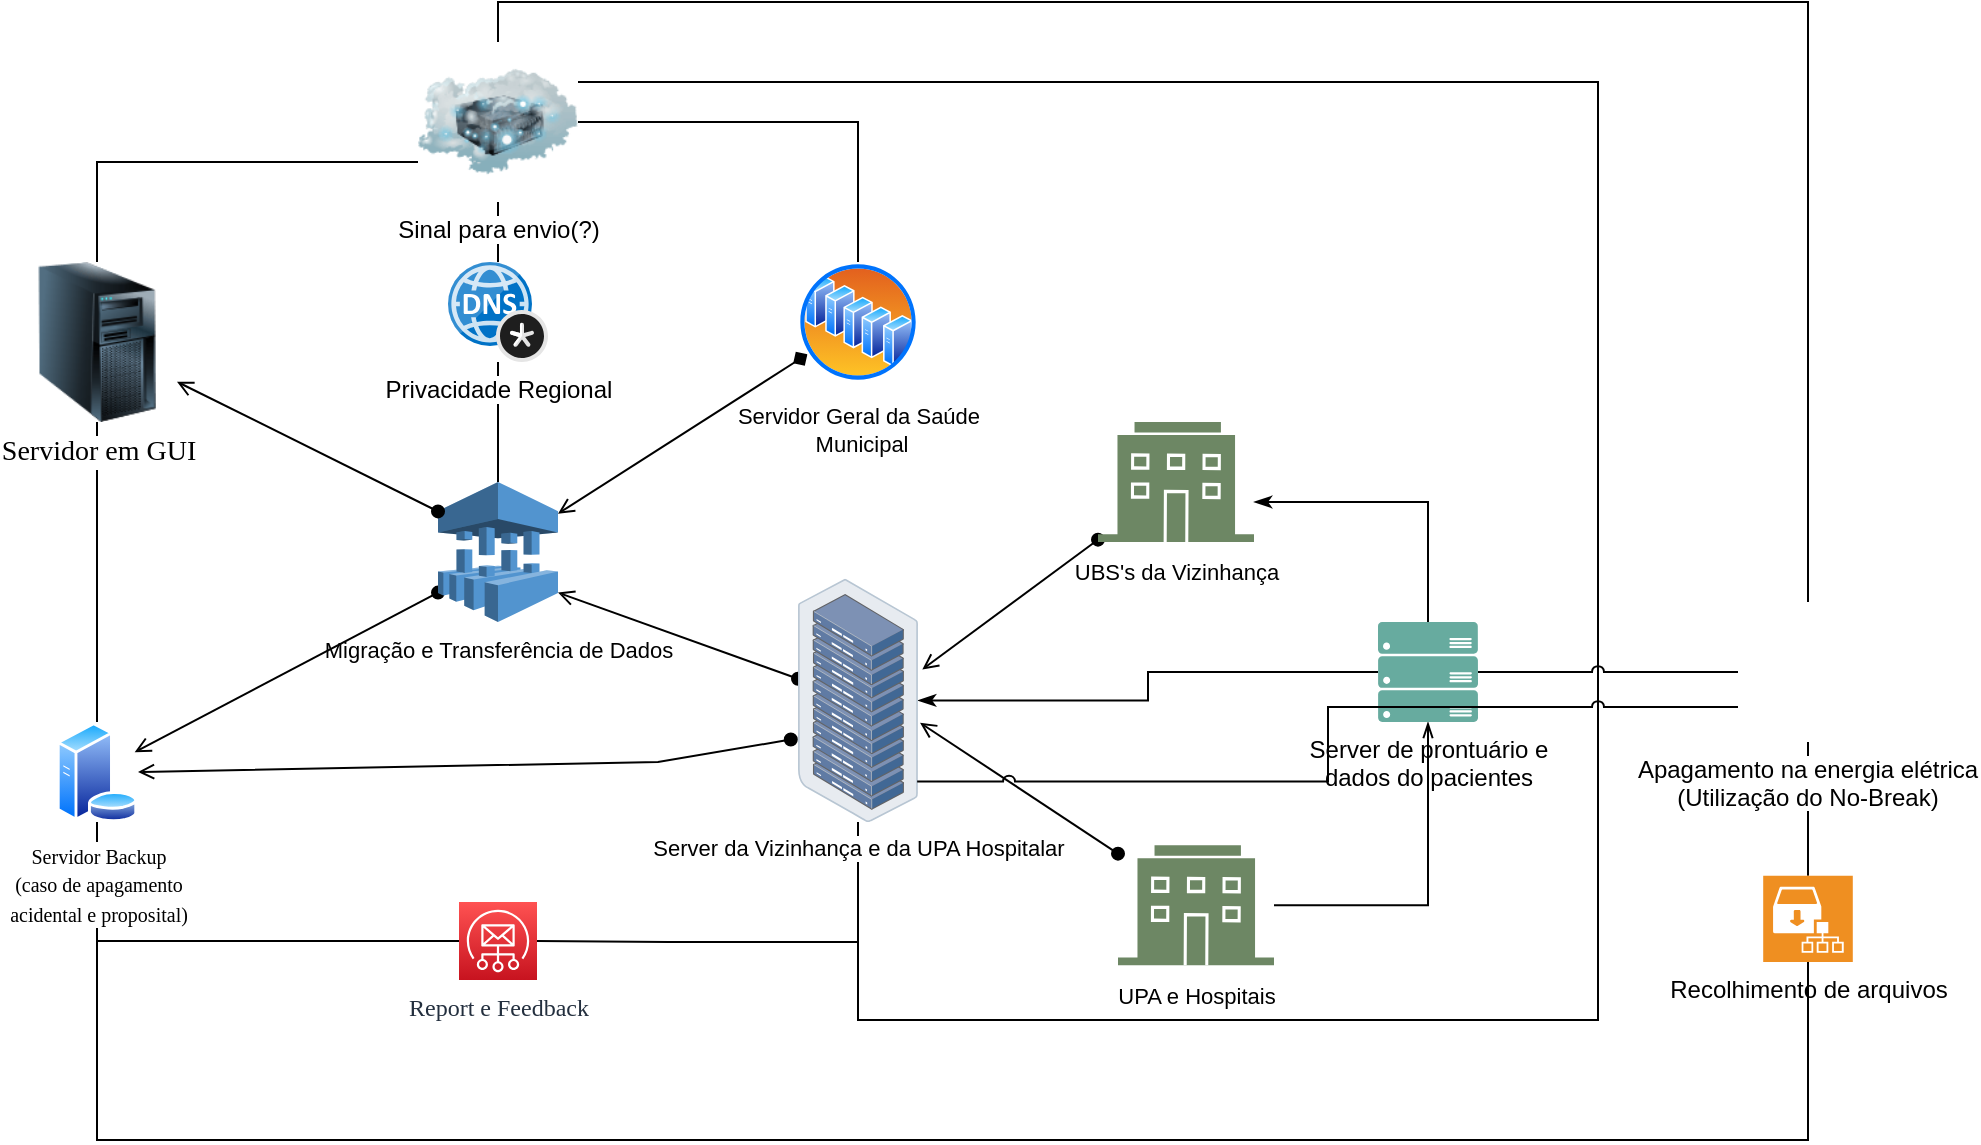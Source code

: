 <mxfile version="20.4.0" type="device" pages="2"><diagram id="2mymkB-W0MON9LYfKtq4" name="Geral"><mxGraphModel dx="1157" dy="693" grid="1" gridSize="10" guides="1" tooltips="1" connect="1" arrows="1" fold="1" page="1" pageScale="1" pageWidth="1169" pageHeight="827" math="0" shadow="0"><root><mxCell id="0"/><mxCell id="1" parent="0"/><mxCell id="XCdrVjqGsP2SV3aT2yt2-22" style="edgeStyle=orthogonalEdgeStyle;rounded=0;jumpStyle=arc;orthogonalLoop=1;jettySize=auto;html=1;fontColor=#000000;endArrow=openThin;endFill=0;" edge="1" parent="1" source="XCdrVjqGsP2SV3aT2yt2-8" target="XCdrVjqGsP2SV3aT2yt2-21"><mxGeometry relative="1" as="geometry"/></mxCell><mxCell id="7tCRz2K4yVrElUVIaD5j-9" style="edgeStyle=none;rounded=0;orthogonalLoop=1;jettySize=auto;html=1;exitX=0;exitY=0.79;exitDx=0;exitDy=0;exitPerimeter=0;fontFamily=Lucida Console;fontSize=14;startArrow=oval;startFill=1;endArrow=open;endFill=0;" parent="1" source="7tCRz2K4yVrElUVIaD5j-4" target="7tCRz2K4yVrElUVIaD5j-3" edge="1"><mxGeometry relative="1" as="geometry"><Array as="points"/></mxGeometry></mxCell><mxCell id="XCdrVjqGsP2SV3aT2yt2-33" style="edgeStyle=orthogonalEdgeStyle;rounded=0;jumpStyle=arc;orthogonalLoop=1;jettySize=auto;html=1;entryX=0.5;entryY=1;entryDx=0;entryDy=0;fontColor=#000000;endArrow=none;endFill=0;" edge="1" parent="1" source="XCdrVjqGsP2SV3aT2yt2-31" target="7tCRz2K4yVrElUVIaD5j-3"><mxGeometry relative="1" as="geometry"><Array as="points"><mxPoint x="1005" y="700"/><mxPoint x="149" y="700"/></Array></mxGeometry></mxCell><mxCell id="XCdrVjqGsP2SV3aT2yt2-3" style="edgeStyle=orthogonalEdgeStyle;rounded=0;orthogonalLoop=1;jettySize=auto;html=1;exitX=0;exitY=0.5;exitDx=0;exitDy=0;exitPerimeter=0;fontColor=#000000;endArrow=none;endFill=0;" edge="1" parent="1" source="7tCRz2K4yVrElUVIaD5j-10" target="7tCRz2K4yVrElUVIaD5j-3"><mxGeometry relative="1" as="geometry"/></mxCell><mxCell id="7tCRz2K4yVrElUVIaD5j-6" style="edgeStyle=orthogonalEdgeStyle;rounded=0;orthogonalLoop=1;jettySize=auto;html=1;exitX=0.5;exitY=1;exitDx=0;exitDy=0;entryX=0.5;entryY=0;entryDx=0;entryDy=0;fontFamily=Lucida Console;fontSize=14;endArrow=none;endFill=0;curved=1;" parent="1" source="7tCRz2K4yVrElUVIaD5j-1" target="7tCRz2K4yVrElUVIaD5j-3" edge="1"><mxGeometry relative="1" as="geometry"/></mxCell><mxCell id="7tCRz2K4yVrElUVIaD5j-1" value="&lt;font style=&quot;font-size: 14px;&quot; face=&quot;Lucida Console&quot;&gt;Servidor em GUI&lt;/font&gt;" style="image;html=1;image=img/lib/clip_art/computers/Server_Tower_128x128.png" parent="1" vertex="1"><mxGeometry x="109.5" y="261" width="80" height="80" as="geometry"/></mxCell><mxCell id="7tCRz2K4yVrElUVIaD5j-7" style="rounded=0;orthogonalLoop=1;jettySize=auto;html=1;fontFamily=Lucida Console;fontSize=14;endArrow=open;endFill=0;startArrow=diamond;startFill=1;" parent="1" source="7tCRz2K4yVrElUVIaD5j-2" target="7tCRz2K4yVrElUVIaD5j-4" edge="1"><mxGeometry relative="1" as="geometry"/></mxCell><mxCell id="7tCRz2K4yVrElUVIaD5j-3" value="&lt;font style=&quot;font-size: 10px;&quot; face=&quot;Lucida Console&quot;&gt;Servidor Backup&lt;br&gt;(caso de apagamento&lt;br&gt;acidental e proposital)&lt;/font&gt;" style="aspect=fixed;perimeter=ellipsePerimeter;html=1;align=center;shadow=0;dashed=0;spacingTop=3;image;image=img/lib/active_directory/database_server.svg;imageBackground=none;" parent="1" vertex="1"><mxGeometry x="129" y="491" width="41" height="50" as="geometry"/></mxCell><mxCell id="7tCRz2K4yVrElUVIaD5j-10" value="Report e Feedback" style="sketch=0;points=[[0,0,0],[0.25,0,0],[0.5,0,0],[0.75,0,0],[1,0,0],[0,1,0],[0.25,1,0],[0.5,1,0],[0.75,1,0],[1,1,0],[0,0.25,0],[0,0.5,0],[0,0.75,0],[1,0.25,0],[1,0.5,0],[1,0.75,0]];outlineConnect=0;fontColor=#232F3E;gradientColor=#FF5252;gradientDirection=north;fillColor=#C7131F;strokeColor=#ffffff;dashed=0;verticalLabelPosition=bottom;verticalAlign=top;align=center;html=1;fontSize=12;fontStyle=0;aspect=fixed;shape=mxgraph.aws4.resourceIcon;resIcon=mxgraph.aws4.simple_email_service;fontFamily=Lucida Console;" parent="1" vertex="1"><mxGeometry x="330.5" y="581" width="39" height="39" as="geometry"/></mxCell><mxCell id="7tCRz2K4yVrElUVIaD5j-16" style="edgeStyle=none;rounded=0;orthogonalLoop=1;jettySize=auto;html=1;entryX=1.036;entryY=0.373;entryDx=0;entryDy=0;entryPerimeter=0;fontFamily=Helvetica;fontSize=11;startArrow=oval;startFill=1;endArrow=open;endFill=0;" parent="1" source="7tCRz2K4yVrElUVIaD5j-11" target="7tCRz2K4yVrElUVIaD5j-12" edge="1"><mxGeometry relative="1" as="geometry"/></mxCell><mxCell id="7tCRz2K4yVrElUVIaD5j-11" value="&lt;font color=&quot;#000000&quot; face=&quot;Helvetica&quot; style=&quot;font-size: 11px;&quot;&gt;UBS's da&amp;nbsp;Vizinhança&lt;/font&gt;" style="sketch=0;pointerEvents=1;shadow=0;dashed=0;html=1;strokeColor=#3A5431;fillColor=#6d8764;labelPosition=center;verticalLabelPosition=bottom;verticalAlign=top;align=center;outlineConnect=0;shape=mxgraph.veeam2.smb_business;fontFamily=Lucida Console;fontSize=14;fontColor=#ffffff;" parent="1" vertex="1"><mxGeometry x="650" y="341" width="78" height="60" as="geometry"/></mxCell><mxCell id="7tCRz2K4yVrElUVIaD5j-13" style="edgeStyle=none;rounded=0;orthogonalLoop=1;jettySize=auto;html=1;entryX=1;entryY=0.5;entryDx=0;entryDy=0;fontFamily=Helvetica;fontSize=11;startArrow=oval;startFill=1;endArrow=open;endFill=0;exitX=-0.06;exitY=0.661;exitDx=0;exitDy=0;exitPerimeter=0;" parent="1" source="7tCRz2K4yVrElUVIaD5j-12" target="7tCRz2K4yVrElUVIaD5j-3" edge="1"><mxGeometry relative="1" as="geometry"><Array as="points"><mxPoint x="430" y="511"/></Array></mxGeometry></mxCell><mxCell id="XCdrVjqGsP2SV3aT2yt2-2" style="edgeStyle=orthogonalEdgeStyle;rounded=0;orthogonalLoop=1;jettySize=auto;html=1;entryX=1;entryY=0.5;entryDx=0;entryDy=0;entryPerimeter=0;fontColor=#000000;endArrow=none;endFill=0;" edge="1" parent="1" source="7tCRz2K4yVrElUVIaD5j-12" target="7tCRz2K4yVrElUVIaD5j-10"><mxGeometry relative="1" as="geometry"><Array as="points"><mxPoint x="530" y="601"/><mxPoint x="435" y="601"/></Array></mxGeometry></mxCell><mxCell id="7tCRz2K4yVrElUVIaD5j-4" value="&lt;font style=&quot;font-size: 11px;&quot;&gt;Migração e Transferência de Dados&lt;br&gt;&lt;/font&gt;" style="outlineConnect=0;dashed=0;verticalLabelPosition=bottom;verticalAlign=top;align=center;html=1;shape=mxgraph.aws3.server_migration_service;fillColor=#5294CF;gradientColor=none;" parent="1" vertex="1"><mxGeometry x="320" y="371" width="60" height="70" as="geometry"/></mxCell><mxCell id="7tCRz2K4yVrElUVIaD5j-15" style="edgeStyle=none;rounded=0;orthogonalLoop=1;jettySize=auto;html=1;entryX=1;entryY=0.79;entryDx=0;entryDy=0;entryPerimeter=0;fontFamily=Helvetica;fontSize=11;startArrow=oval;startFill=1;endArrow=open;endFill=0;" parent="1" source="7tCRz2K4yVrElUVIaD5j-12" target="7tCRz2K4yVrElUVIaD5j-4" edge="1"><mxGeometry relative="1" as="geometry"/></mxCell><mxCell id="7tCRz2K4yVrElUVIaD5j-8" style="edgeStyle=none;rounded=0;orthogonalLoop=1;jettySize=auto;html=1;exitX=0;exitY=0.21;exitDx=0;exitDy=0;exitPerimeter=0;fontFamily=Lucida Console;fontSize=14;startArrow=oval;startFill=1;endArrow=open;endFill=0;" parent="1" source="7tCRz2K4yVrElUVIaD5j-4" target="7tCRz2K4yVrElUVIaD5j-1" edge="1"><mxGeometry relative="1" as="geometry"/></mxCell><mxCell id="XCdrVjqGsP2SV3aT2yt2-8" value="&lt;font color=&quot;#000000&quot; face=&quot;Helvetica&quot; style=&quot;font-size: 11px;&quot;&gt;UPA e Hospitais&lt;/font&gt;" style="sketch=0;pointerEvents=1;shadow=0;dashed=0;html=1;strokeColor=#3A5431;fillColor=#6d8764;labelPosition=center;verticalLabelPosition=bottom;verticalAlign=top;align=center;outlineConnect=0;shape=mxgraph.veeam2.smb_business;fontFamily=Lucida Console;fontSize=14;fontColor=#ffffff;" vertex="1" parent="1"><mxGeometry x="660" y="552.63" width="78" height="60" as="geometry"/></mxCell><mxCell id="XCdrVjqGsP2SV3aT2yt2-10" style="edgeStyle=none;rounded=0;orthogonalLoop=1;jettySize=auto;html=1;entryX=1.017;entryY=0.592;entryDx=0;entryDy=0;entryPerimeter=0;fontFamily=Helvetica;fontSize=11;startArrow=oval;startFill=1;endArrow=open;endFill=0;" edge="1" parent="1" source="XCdrVjqGsP2SV3aT2yt2-8" target="7tCRz2K4yVrElUVIaD5j-12"><mxGeometry relative="1" as="geometry"><mxPoint x="670.727" y="521" as="sourcePoint"/><mxPoint x="580.0" y="596.368" as="targetPoint"/><Array as="points"/></mxGeometry></mxCell><mxCell id="XCdrVjqGsP2SV3aT2yt2-13" style="edgeStyle=orthogonalEdgeStyle;rounded=0;jumpStyle=arc;orthogonalLoop=1;jettySize=auto;html=1;exitX=0;exitY=0.75;exitDx=0;exitDy=0;fontColor=#000000;endArrow=none;endFill=0;" edge="1" parent="1" source="XCdrVjqGsP2SV3aT2yt2-11" target="7tCRz2K4yVrElUVIaD5j-1"><mxGeometry relative="1" as="geometry"/></mxCell><mxCell id="XCdrVjqGsP2SV3aT2yt2-15" style="edgeStyle=orthogonalEdgeStyle;rounded=0;jumpStyle=arc;orthogonalLoop=1;jettySize=auto;html=1;exitX=1;exitY=0.5;exitDx=0;exitDy=0;entryX=0.5;entryY=0;entryDx=0;entryDy=0;fontColor=#000000;endArrow=none;endFill=0;" edge="1" parent="1" source="XCdrVjqGsP2SV3aT2yt2-11" target="7tCRz2K4yVrElUVIaD5j-2"><mxGeometry relative="1" as="geometry"/></mxCell><mxCell id="XCdrVjqGsP2SV3aT2yt2-18" style="edgeStyle=orthogonalEdgeStyle;rounded=0;jumpStyle=arc;orthogonalLoop=1;jettySize=auto;html=1;fontColor=#000000;endArrow=none;endFill=0;" edge="1" parent="1" source="XCdrVjqGsP2SV3aT2yt2-11" target="XCdrVjqGsP2SV3aT2yt2-16"><mxGeometry relative="1" as="geometry"/></mxCell><mxCell id="XCdrVjqGsP2SV3aT2yt2-20" style="edgeStyle=orthogonalEdgeStyle;rounded=0;jumpStyle=arc;orthogonalLoop=1;jettySize=auto;html=1;exitX=1;exitY=0.25;exitDx=0;exitDy=0;fontColor=#000000;endArrow=none;endFill=0;" edge="1" parent="1" source="XCdrVjqGsP2SV3aT2yt2-11" target="7tCRz2K4yVrElUVIaD5j-12"><mxGeometry relative="1" as="geometry"><Array as="points"><mxPoint x="900" y="171"/><mxPoint x="900" y="640"/><mxPoint x="530" y="640"/></Array></mxGeometry></mxCell><mxCell id="XCdrVjqGsP2SV3aT2yt2-30" style="edgeStyle=orthogonalEdgeStyle;rounded=0;jumpStyle=arc;orthogonalLoop=1;jettySize=auto;html=1;exitX=0.5;exitY=0;exitDx=0;exitDy=0;entryX=0.5;entryY=0;entryDx=0;entryDy=0;fontColor=#000000;endArrow=none;endFill=0;" edge="1" parent="1" source="XCdrVjqGsP2SV3aT2yt2-11" target="XCdrVjqGsP2SV3aT2yt2-25"><mxGeometry relative="1" as="geometry"/></mxCell><mxCell id="XCdrVjqGsP2SV3aT2yt2-11" value="Sinal para envio(?)" style="image;html=1;image=img/lib/clip_art/networking/Cloud_Server_128x128.png;fontColor=#000000;" vertex="1" parent="1"><mxGeometry x="310" y="151" width="80" height="80" as="geometry"/></mxCell><mxCell id="XCdrVjqGsP2SV3aT2yt2-19" style="edgeStyle=orthogonalEdgeStyle;rounded=0;jumpStyle=arc;orthogonalLoop=1;jettySize=auto;html=1;fontColor=#000000;endArrow=none;endFill=0;" edge="1" parent="1" source="XCdrVjqGsP2SV3aT2yt2-16" target="7tCRz2K4yVrElUVIaD5j-4"><mxGeometry relative="1" as="geometry"/></mxCell><mxCell id="XCdrVjqGsP2SV3aT2yt2-16" value="Privacidade Regional" style="sketch=0;aspect=fixed;html=1;points=[];align=center;image;fontSize=12;image=img/lib/mscae/DNS_Private_Zones.svg;fontColor=#000000;" vertex="1" parent="1"><mxGeometry x="325" y="261" width="50" height="50" as="geometry"/></mxCell><mxCell id="XCdrVjqGsP2SV3aT2yt2-23" style="edgeStyle=orthogonalEdgeStyle;rounded=0;jumpStyle=arc;orthogonalLoop=1;jettySize=auto;html=1;exitX=0.5;exitY=0;exitDx=0;exitDy=0;exitPerimeter=0;fontColor=#000000;endArrow=classicThin;endFill=1;" edge="1" parent="1" source="XCdrVjqGsP2SV3aT2yt2-21" target="7tCRz2K4yVrElUVIaD5j-11"><mxGeometry relative="1" as="geometry"><Array as="points"><mxPoint x="815" y="381"/></Array></mxGeometry></mxCell><mxCell id="XCdrVjqGsP2SV3aT2yt2-24" style="edgeStyle=orthogonalEdgeStyle;rounded=0;jumpStyle=arc;orthogonalLoop=1;jettySize=auto;html=1;exitX=0;exitY=0.5;exitDx=0;exitDy=0;exitPerimeter=0;fontColor=#000000;endArrow=classicThin;endFill=1;" edge="1" parent="1" source="XCdrVjqGsP2SV3aT2yt2-21" target="7tCRz2K4yVrElUVIaD5j-12"><mxGeometry relative="1" as="geometry"/></mxCell><mxCell id="XCdrVjqGsP2SV3aT2yt2-27" style="edgeStyle=orthogonalEdgeStyle;rounded=0;jumpStyle=arc;orthogonalLoop=1;jettySize=auto;html=1;exitX=0;exitY=0.5;exitDx=0;exitDy=0;entryX=1;entryY=0.5;entryDx=0;entryDy=0;entryPerimeter=0;fontColor=#000000;endArrow=none;endFill=0;" edge="1" parent="1" source="XCdrVjqGsP2SV3aT2yt2-25" target="XCdrVjqGsP2SV3aT2yt2-21"><mxGeometry relative="1" as="geometry"/></mxCell><mxCell id="7tCRz2K4yVrElUVIaD5j-2" value="&lt;font style=&quot;font-size: 11px;&quot;&gt;Servidor Geral da Saúde&lt;br&gt;&amp;nbsp;Municipal&lt;/font&gt;" style="aspect=fixed;perimeter=ellipsePerimeter;html=1;align=center;shadow=0;dashed=0;spacingTop=3;image;image=img/lib/active_directory/server_farm.svg;" parent="1" vertex="1"><mxGeometry x="500" y="261" width="60" height="60" as="geometry"/></mxCell><mxCell id="XCdrVjqGsP2SV3aT2yt2-32" style="edgeStyle=orthogonalEdgeStyle;rounded=0;jumpStyle=arc;orthogonalLoop=1;jettySize=auto;html=1;exitX=0.5;exitY=1;exitDx=0;exitDy=0;fontColor=#000000;endArrow=none;endFill=0;" edge="1" parent="1" source="XCdrVjqGsP2SV3aT2yt2-25" target="XCdrVjqGsP2SV3aT2yt2-31"><mxGeometry relative="1" as="geometry"/></mxCell><mxCell id="XCdrVjqGsP2SV3aT2yt2-31" value="Recolhimento de arquivos" style="shadow=0;dashed=0;html=1;strokeColor=none;fillColor=#EF8F21;labelPosition=center;verticalLabelPosition=bottom;verticalAlign=top;align=center;outlineConnect=0;shape=mxgraph.veeam.archive_tier;fontColor=#000000;" vertex="1" parent="1"><mxGeometry x="982.6" y="567.83" width="44.8" height="43.17" as="geometry"/></mxCell><mxCell id="7tCRz2K4yVrElUVIaD5j-12" value="Server da Vizinhança e da UPA Hospitalar" style="points=[];aspect=fixed;html=1;align=center;shadow=0;dashed=0;image;image=img/lib/allied_telesis/storage/Datacenter_Server_Rack.svg;fontFamily=Helvetica;fontSize=11;" parent="1" vertex="1"><mxGeometry x="500" y="419.37" width="60" height="121.63" as="geometry"/></mxCell><mxCell id="XCdrVjqGsP2SV3aT2yt2-21" value="Server de prontuário e&lt;br&gt;dados do pacientes" style="sketch=0;aspect=fixed;pointerEvents=1;shadow=0;dashed=0;html=1;strokeColor=none;labelPosition=center;verticalLabelPosition=bottom;verticalAlign=top;align=center;fillColor=#67AB9F;shape=mxgraph.azure.server_rack;fontColor=#000000;" vertex="1" parent="1"><mxGeometry x="790" y="441" width="50" height="50" as="geometry"/></mxCell><mxCell id="Bm1z0SOn4rlS2t7j7Kin-1" style="edgeStyle=orthogonalEdgeStyle;rounded=0;jumpStyle=arc;orthogonalLoop=1;jettySize=auto;html=1;exitX=0;exitY=0.75;exitDx=0;exitDy=0;entryX=0.993;entryY=0.834;entryDx=0;entryDy=0;entryPerimeter=0;fontColor=#000000;endArrow=none;endFill=0;" edge="1" parent="1" source="XCdrVjqGsP2SV3aT2yt2-25" target="7tCRz2K4yVrElUVIaD5j-12"><mxGeometry relative="1" as="geometry"/></mxCell><mxCell id="XCdrVjqGsP2SV3aT2yt2-25" value="Apagamento na energia elétrica&#10;(Utilização do No-Break)" style="shape=image;verticalLabelPosition=bottom;labelBackgroundColor=default;verticalAlign=top;aspect=fixed;imageAspect=0;image=https://centraldonobreak.com.br/wp-content/uploads/2021/08/nobreak-icon-centraldonobreak.png;" vertex="1" parent="1"><mxGeometry x="970" y="431" width="70" height="70" as="geometry"/></mxCell></root></mxGraphModel></diagram><diagram id="Xp1PxM35MuTWUBAfBXTl" name="Servers"><mxGraphModel dx="1447" dy="867" grid="1" gridSize="10" guides="1" tooltips="1" connect="1" arrows="1" fold="1" page="1" pageScale="1" pageWidth="1169" pageHeight="827" math="0" shadow="0"><root><mxCell id="0"/><mxCell id="1" parent="0"/><mxCell id="REdZljpiodAnT4zY27S6-7" style="edgeStyle=orthogonalEdgeStyle;rounded=0;jumpStyle=arc;orthogonalLoop=1;jettySize=auto;html=1;exitX=1;exitY=0.75;exitDx=0;exitDy=0;fontColor=#000000;endArrow=none;endFill=0;" edge="1" parent="1" source="REdZljpiodAnT4zY27S6-1" target="hCF8_dUYAZLAx-f6EdGn-30"><mxGeometry relative="1" as="geometry"/></mxCell><mxCell id="hCF8_dUYAZLAx-f6EdGn-28" style="edgeStyle=orthogonalEdgeStyle;rounded=0;jumpStyle=arc;orthogonalLoop=1;jettySize=auto;html=1;exitX=0.5;exitY=0;exitDx=0;exitDy=0;exitPerimeter=0;fontColor=#000000;endArrow=classicThin;endFill=1;" edge="1" parent="1" source="hCF8_dUYAZLAx-f6EdGn-30" target="hCF8_dUYAZLAx-f6EdGn-11"><mxGeometry relative="1" as="geometry"><Array as="points"><mxPoint x="943" y="340"/><mxPoint x="943" y="340"/></Array></mxGeometry></mxCell><mxCell id="hCF8_dUYAZLAx-f6EdGn-1" style="edgeStyle=none;rounded=0;orthogonalLoop=1;jettySize=auto;html=1;exitX=0;exitY=0.79;exitDx=0;exitDy=0;exitPerimeter=0;fontFamily=Lucida Console;fontSize=14;startArrow=oval;startFill=1;endArrow=open;endFill=0;" edge="1" parent="1" source="hCF8_dUYAZLAx-f6EdGn-14" target="hCF8_dUYAZLAx-f6EdGn-8"><mxGeometry relative="1" as="geometry"><Array as="points"/></mxGeometry></mxCell><mxCell id="hCF8_dUYAZLAx-f6EdGn-5" style="edgeStyle=orthogonalEdgeStyle;rounded=0;orthogonalLoop=1;jettySize=auto;html=1;exitX=0.5;exitY=1;exitDx=0;exitDy=0;entryX=0.5;entryY=0;entryDx=0;entryDy=0;fontFamily=Lucida Console;fontSize=14;endArrow=none;endFill=0;curved=1;" edge="1" parent="1" source="hCF8_dUYAZLAx-f6EdGn-6" target="hCF8_dUYAZLAx-f6EdGn-8"><mxGeometry relative="1" as="geometry"/></mxCell><mxCell id="hCF8_dUYAZLAx-f6EdGn-6" value="&lt;font style=&quot;font-size: 14px;&quot; face=&quot;Lucida Console&quot;&gt;Servidor em GUI&lt;/font&gt;" style="image;html=1;image=img/lib/clip_art/computers/Server_Tower_128x128.png" vertex="1" parent="1"><mxGeometry x="240" y="240" width="74" height="80" as="geometry"/></mxCell><mxCell id="hCF8_dUYAZLAx-f6EdGn-7" style="rounded=0;orthogonalLoop=1;jettySize=auto;html=1;fontFamily=Lucida Console;fontSize=14;endArrow=open;endFill=0;startArrow=diamond;startFill=1;" edge="1" parent="1" source="hCF8_dUYAZLAx-f6EdGn-32" target="hCF8_dUYAZLAx-f6EdGn-14"><mxGeometry relative="1" as="geometry"/></mxCell><mxCell id="hCF8_dUYAZLAx-f6EdGn-8" value="&lt;font style=&quot;font-size: 10px;&quot; face=&quot;Lucida Console&quot;&gt;Servidor Backup&lt;br&gt;(caso de apagamento&lt;br&gt;acidental e proposital)&lt;/font&gt;" style="aspect=fixed;perimeter=ellipsePerimeter;html=1;align=center;shadow=0;dashed=0;spacingTop=3;image;image=img/lib/active_directory/database_server.svg;imageBackground=none;" vertex="1" parent="1"><mxGeometry x="259.5" y="470" width="35" height="50" as="geometry"/></mxCell><mxCell id="hCF8_dUYAZLAx-f6EdGn-11" value="&lt;font color=&quot;#000000&quot; face=&quot;Helvetica&quot; style=&quot;font-size: 11px;&quot;&gt;UBS's da&amp;nbsp;Vizinhança&lt;br&gt;UPA e Hospital&lt;br&gt;&lt;/font&gt;" style="sketch=0;pointerEvents=1;shadow=0;dashed=0;html=1;strokeColor=#3A5431;fillColor=#6d8764;labelPosition=center;verticalLabelPosition=bottom;verticalAlign=top;align=center;outlineConnect=0;shape=mxgraph.veeam2.smb_business;fontFamily=Lucida Console;fontSize=14;fontColor=#ffffff;" vertex="1" parent="1"><mxGeometry x="906.5" y="220" width="72" height="60" as="geometry"/></mxCell><mxCell id="hCF8_dUYAZLAx-f6EdGn-12" style="edgeStyle=none;rounded=0;orthogonalLoop=1;jettySize=auto;html=1;entryX=1;entryY=0.5;entryDx=0;entryDy=0;fontFamily=Helvetica;fontSize=11;startArrow=oval;startFill=1;endArrow=open;endFill=0;exitX=-0.06;exitY=0.661;exitDx=0;exitDy=0;exitPerimeter=0;" edge="1" parent="1" source="hCF8_dUYAZLAx-f6EdGn-36" target="hCF8_dUYAZLAx-f6EdGn-8"><mxGeometry relative="1" as="geometry"><Array as="points"><mxPoint x="560.5" y="490"/></Array></mxGeometry></mxCell><mxCell id="hCF8_dUYAZLAx-f6EdGn-14" value="&lt;font style=&quot;font-size: 11px;&quot;&gt;Migração e Transferência de Dados&lt;br&gt;&lt;/font&gt;" style="outlineConnect=0;dashed=0;verticalLabelPosition=bottom;verticalAlign=top;align=center;html=1;shape=mxgraph.aws3.server_migration_service;fillColor=#5294CF;gradientColor=none;" vertex="1" parent="1"><mxGeometry x="450.5" y="350" width="54" height="70" as="geometry"/></mxCell><mxCell id="hCF8_dUYAZLAx-f6EdGn-15" style="edgeStyle=none;rounded=0;orthogonalLoop=1;jettySize=auto;html=1;entryX=1;entryY=0.79;entryDx=0;entryDy=0;entryPerimeter=0;fontFamily=Helvetica;fontSize=11;startArrow=oval;startFill=1;endArrow=open;endFill=0;exitX=-0.106;exitY=0.437;exitDx=0;exitDy=0;exitPerimeter=0;" edge="1" parent="1" source="hCF8_dUYAZLAx-f6EdGn-36" target="hCF8_dUYAZLAx-f6EdGn-14"><mxGeometry relative="1" as="geometry"/></mxCell><mxCell id="hCF8_dUYAZLAx-f6EdGn-16" style="edgeStyle=none;rounded=0;orthogonalLoop=1;jettySize=auto;html=1;exitX=0;exitY=0.21;exitDx=0;exitDy=0;exitPerimeter=0;fontFamily=Lucida Console;fontSize=14;startArrow=oval;startFill=1;endArrow=open;endFill=0;" edge="1" parent="1" source="hCF8_dUYAZLAx-f6EdGn-14" target="hCF8_dUYAZLAx-f6EdGn-6"><mxGeometry relative="1" as="geometry"/></mxCell><mxCell id="hCF8_dUYAZLAx-f6EdGn-21" style="edgeStyle=orthogonalEdgeStyle;rounded=0;jumpStyle=arc;orthogonalLoop=1;jettySize=auto;html=1;exitX=1;exitY=0.5;exitDx=0;exitDy=0;entryX=0.5;entryY=0;entryDx=0;entryDy=0;fontColor=#000000;endArrow=none;endFill=0;" edge="1" parent="1" source="hCF8_dUYAZLAx-f6EdGn-25" target="hCF8_dUYAZLAx-f6EdGn-32"><mxGeometry relative="1" as="geometry"/></mxCell><mxCell id="hCF8_dUYAZLAx-f6EdGn-22" style="edgeStyle=orthogonalEdgeStyle;rounded=0;jumpStyle=arc;orthogonalLoop=1;jettySize=auto;html=1;fontColor=#000000;endArrow=none;endFill=0;" edge="1" parent="1" source="hCF8_dUYAZLAx-f6EdGn-25" target="hCF8_dUYAZLAx-f6EdGn-27"><mxGeometry relative="1" as="geometry"/></mxCell><mxCell id="uyGt5lxB2dbCeBGc_iv3-1" style="edgeStyle=orthogonalEdgeStyle;rounded=0;jumpStyle=arc;orthogonalLoop=1;jettySize=auto;html=1;exitX=0;exitY=0.5;exitDx=0;exitDy=0;entryX=0.5;entryY=0;entryDx=0;entryDy=0;fontColor=#000000;endArrow=none;endFill=0;" edge="1" parent="1" source="hCF8_dUYAZLAx-f6EdGn-25" target="hCF8_dUYAZLAx-f6EdGn-6"><mxGeometry relative="1" as="geometry"/></mxCell><mxCell id="hCF8_dUYAZLAx-f6EdGn-25" value="Sinal para envio(?)" style="image;html=1;image=img/lib/clip_art/networking/Cloud_Server_128x128.png;fontColor=#000000;" vertex="1" parent="1"><mxGeometry x="440.5" y="130" width="74" height="80" as="geometry"/></mxCell><mxCell id="hCF8_dUYAZLAx-f6EdGn-26" style="edgeStyle=orthogonalEdgeStyle;rounded=0;jumpStyle=arc;orthogonalLoop=1;jettySize=auto;html=1;fontColor=#000000;endArrow=none;endFill=0;" edge="1" parent="1" source="hCF8_dUYAZLAx-f6EdGn-27" target="hCF8_dUYAZLAx-f6EdGn-14"><mxGeometry relative="1" as="geometry"/></mxCell><mxCell id="hCF8_dUYAZLAx-f6EdGn-27" value="Privacidade Regional" style="sketch=0;aspect=fixed;html=1;points=[];align=center;image;fontSize=12;image=img/lib/mscae/DNS_Private_Zones.svg;fontColor=#000000;" vertex="1" parent="1"><mxGeometry x="455.5" y="240" width="44.5" height="50.57" as="geometry"/></mxCell><mxCell id="hCF8_dUYAZLAx-f6EdGn-29" style="edgeStyle=orthogonalEdgeStyle;rounded=0;jumpStyle=arc;orthogonalLoop=1;jettySize=auto;html=1;exitX=0;exitY=0.5;exitDx=0;exitDy=0;exitPerimeter=0;fontColor=#000000;endArrow=classicThin;endFill=1;" edge="1" parent="1" source="hCF8_dUYAZLAx-f6EdGn-30" target="hCF8_dUYAZLAx-f6EdGn-36"><mxGeometry relative="1" as="geometry"><Array as="points"><mxPoint x="921" y="471"/></Array></mxGeometry></mxCell><mxCell id="uyGt5lxB2dbCeBGc_iv3-6" style="edgeStyle=orthogonalEdgeStyle;rounded=0;jumpStyle=arc;orthogonalLoop=1;jettySize=auto;html=1;exitX=0.01;exitY=0.01;exitDx=0;exitDy=0;exitPerimeter=0;entryX=1;entryY=0.5;entryDx=0;entryDy=0;fontColor=#000000;endArrow=none;endFill=0;" edge="1" parent="1" source="hCF8_dUYAZLAx-f6EdGn-30" target="uyGt5lxB2dbCeBGc_iv3-2"><mxGeometry relative="1" as="geometry"/></mxCell><mxCell id="hCF8_dUYAZLAx-f6EdGn-30" value="Server de prontuário e &lt;br&gt;dados do pacientes" style="sketch=0;aspect=fixed;pointerEvents=1;shadow=0;dashed=0;html=1;strokeColor=none;labelPosition=center;verticalLabelPosition=bottom;verticalAlign=top;align=center;fillColor=#67AB9F;shape=mxgraph.azure.server_rack;fontColor=#000000;" vertex="1" parent="1"><mxGeometry x="920.5" y="445.81" width="44" height="50" as="geometry"/></mxCell><mxCell id="hCF8_dUYAZLAx-f6EdGn-32" value="&lt;font style=&quot;font-size: 11px;&quot;&gt;Servidor Geral da Saúde&lt;br&gt;&amp;nbsp;Municipal&lt;/font&gt;" style="aspect=fixed;perimeter=ellipsePerimeter;html=1;align=center;shadow=0;dashed=0;spacingTop=3;image;image=img/lib/active_directory/server_farm.svg;" vertex="1" parent="1"><mxGeometry x="710" y="250" width="54" height="60" as="geometry"/></mxCell><mxCell id="hCF8_dUYAZLAx-f6EdGn-36" value="Server da Vizinhança e da UPA Hospitalar" style="points=[];aspect=fixed;html=1;align=center;shadow=0;dashed=0;image;image=img/lib/allied_telesis/storage/Datacenter_Server_Rack.svg;fontFamily=Helvetica;fontSize=11;" vertex="1" parent="1"><mxGeometry x="660" y="410" width="54" height="121.63" as="geometry"/></mxCell><mxCell id="uyGt5lxB2dbCeBGc_iv3-3" style="edgeStyle=orthogonalEdgeStyle;rounded=0;jumpStyle=arc;orthogonalLoop=1;jettySize=auto;html=1;entryX=0.417;entryY=0.003;entryDx=0;entryDy=0;entryPerimeter=0;fontColor=#000000;endArrow=none;endFill=0;" edge="1" parent="1" source="uyGt5lxB2dbCeBGc_iv3-2" target="hCF8_dUYAZLAx-f6EdGn-36"><mxGeometry relative="1" as="geometry"/></mxCell><mxCell id="uyGt5lxB2dbCeBGc_iv3-5" style="edgeStyle=orthogonalEdgeStyle;rounded=0;jumpStyle=arc;orthogonalLoop=1;jettySize=auto;html=1;entryX=1;entryY=0.5;entryDx=0;entryDy=0;fontColor=#000000;endArrow=none;endFill=0;" edge="1" parent="1" source="uyGt5lxB2dbCeBGc_iv3-2" target="hCF8_dUYAZLAx-f6EdGn-32"><mxGeometry relative="1" as="geometry"><Array as="points"><mxPoint x="820" y="280"/></Array></mxGeometry></mxCell><mxCell id="7vJ8_9882qc_Kc0-hI5s-1" style="edgeStyle=orthogonalEdgeStyle;rounded=0;jumpStyle=arc;orthogonalLoop=1;jettySize=auto;html=1;exitX=0.75;exitY=0;exitDx=0;exitDy=0;entryX=1;entryY=0.5;entryDx=0;entryDy=0;fontColor=#000000;endArrow=none;endFill=0;" edge="1" parent="1" source="uyGt5lxB2dbCeBGc_iv3-2" target="hCF8_dUYAZLAx-f6EdGn-6"><mxGeometry relative="1" as="geometry"><Array as="points"><mxPoint x="840" y="350"/><mxPoint x="840" y="100"/><mxPoint x="350" y="100"/><mxPoint x="350" y="280"/></Array></mxGeometry></mxCell><mxCell id="uyGt5lxB2dbCeBGc_iv3-2" value="" style="shape=image;html=1;verticalAlign=top;verticalLabelPosition=bottom;labelBackgroundColor=#ffffff;imageAspect=0;aspect=fixed;image=https://cdn4.iconfinder.com/data/icons/ios-web-user-interface-multi-circle-flat-vol-2/512/Archive_archives_files_hosting_database_server_storage-128.png;fontColor=#000000;fillColor=#67AB9F;" vertex="1" parent="1"><mxGeometry x="800" y="350" width="60" height="60" as="geometry"/></mxCell><mxCell id="REdZljpiodAnT4zY27S6-4" style="edgeStyle=orthogonalEdgeStyle;rounded=0;jumpStyle=arc;orthogonalLoop=1;jettySize=auto;html=1;fontColor=#000000;endArrow=none;endFill=0;" edge="1" parent="1" source="REdZljpiodAnT4zY27S6-1" target="hCF8_dUYAZLAx-f6EdGn-36"><mxGeometry relative="1" as="geometry"/></mxCell><mxCell id="REdZljpiodAnT4zY27S6-5" style="edgeStyle=orthogonalEdgeStyle;rounded=0;jumpStyle=arc;orthogonalLoop=1;jettySize=auto;html=1;exitX=0;exitY=0.5;exitDx=0;exitDy=0;fontColor=#000000;endArrow=none;endFill=0;" edge="1" parent="1" source="REdZljpiodAnT4zY27S6-1" target="hCF8_dUYAZLAx-f6EdGn-8"><mxGeometry relative="1" as="geometry"/></mxCell><mxCell id="REdZljpiodAnT4zY27S6-8" style="edgeStyle=orthogonalEdgeStyle;rounded=0;jumpStyle=arc;orthogonalLoop=1;jettySize=auto;html=1;exitX=0;exitY=0.75;exitDx=0;exitDy=0;entryX=0;entryY=0.5;entryDx=0;entryDy=0;fontColor=#000000;endArrow=none;endFill=0;" edge="1" parent="1" source="REdZljpiodAnT4zY27S6-1" target="hCF8_dUYAZLAx-f6EdGn-6"><mxGeometry relative="1" as="geometry"><Array as="points"><mxPoint x="190" y="682"/><mxPoint x="190" y="280"/></Array></mxGeometry></mxCell><mxCell id="REdZljpiodAnT4zY27S6-1" value="Apagamento na energia elétrica&#10;(Utilização do No-Break)" style="shape=image;verticalLabelPosition=bottom;labelBackgroundColor=default;verticalAlign=top;aspect=fixed;imageAspect=0;image=https://centraldonobreak.com.br/wp-content/uploads/2021/08/nobreak-icon-centraldonobreak.png;" vertex="1" parent="1"><mxGeometry x="450.5" y="630" width="70" height="70" as="geometry"/></mxCell></root></mxGraphModel></diagram></mxfile>